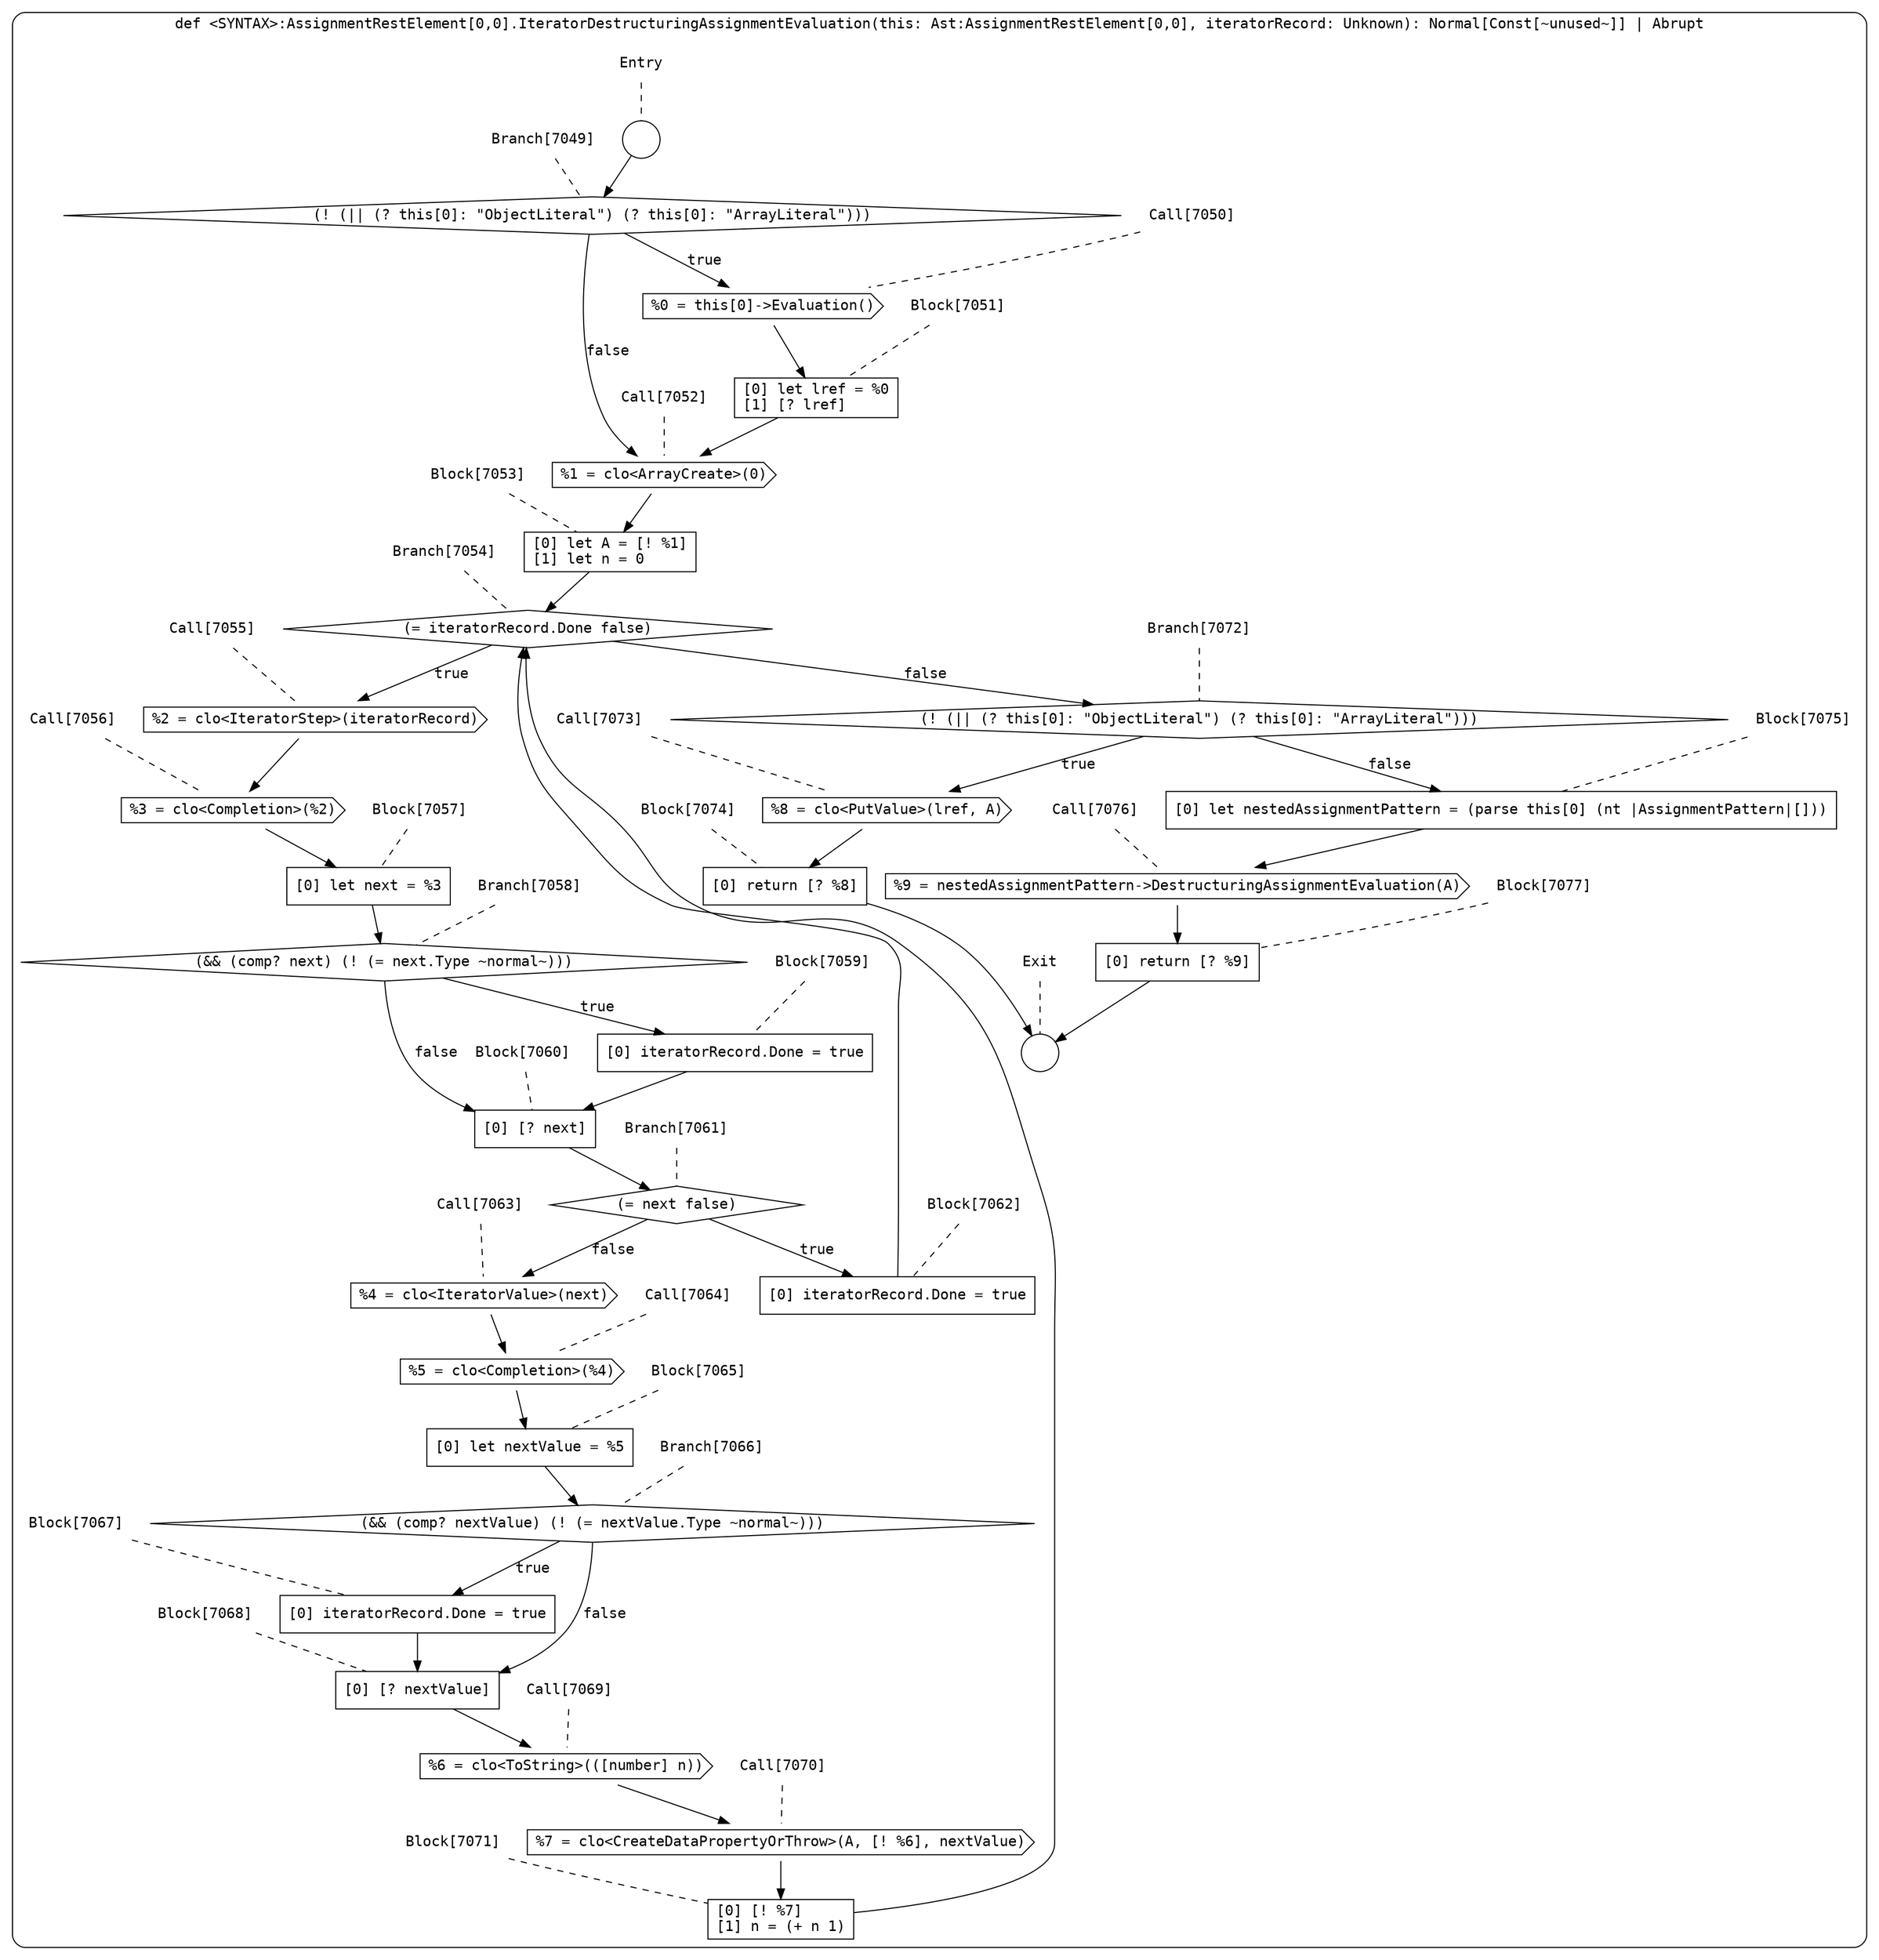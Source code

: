 digraph {
  graph [fontname = "Consolas"]
  node [fontname = "Consolas"]
  edge [fontname = "Consolas"]
  subgraph cluster1372 {
    label = "def <SYNTAX>:AssignmentRestElement[0,0].IteratorDestructuringAssignmentEvaluation(this: Ast:AssignmentRestElement[0,0], iteratorRecord: Unknown): Normal[Const[~unused~]] | Abrupt"
    style = rounded
    cluster1372_entry_name [shape=none, label=<<font color="black">Entry</font>>]
    cluster1372_entry_name -> cluster1372_entry [arrowhead=none, color="black", style=dashed]
    cluster1372_entry [shape=circle label=" " color="black" fillcolor="white" style=filled]
    cluster1372_entry -> node7049 [color="black"]
    cluster1372_exit_name [shape=none, label=<<font color="black">Exit</font>>]
    cluster1372_exit_name -> cluster1372_exit [arrowhead=none, color="black", style=dashed]
    cluster1372_exit [shape=circle label=" " color="black" fillcolor="white" style=filled]
    node7049_name [shape=none, label=<<font color="black">Branch[7049]</font>>]
    node7049_name -> node7049 [arrowhead=none, color="black", style=dashed]
    node7049 [shape=diamond, label=<<font color="black">(! (|| (? this[0]: &quot;ObjectLiteral&quot;) (? this[0]: &quot;ArrayLiteral&quot;)))</font>> color="black" fillcolor="white", style=filled]
    node7049 -> node7050 [label=<<font color="black">true</font>> color="black"]
    node7049 -> node7052 [label=<<font color="black">false</font>> color="black"]
    node7050_name [shape=none, label=<<font color="black">Call[7050]</font>>]
    node7050_name -> node7050 [arrowhead=none, color="black", style=dashed]
    node7050 [shape=cds, label=<<font color="black">%0 = this[0]-&gt;Evaluation()</font>> color="black" fillcolor="white", style=filled]
    node7050 -> node7051 [color="black"]
    node7052_name [shape=none, label=<<font color="black">Call[7052]</font>>]
    node7052_name -> node7052 [arrowhead=none, color="black", style=dashed]
    node7052 [shape=cds, label=<<font color="black">%1 = clo&lt;ArrayCreate&gt;(0)</font>> color="black" fillcolor="white", style=filled]
    node7052 -> node7053 [color="black"]
    node7051_name [shape=none, label=<<font color="black">Block[7051]</font>>]
    node7051_name -> node7051 [arrowhead=none, color="black", style=dashed]
    node7051 [shape=box, label=<<font color="black">[0] let lref = %0<BR ALIGN="LEFT"/>[1] [? lref]<BR ALIGN="LEFT"/></font>> color="black" fillcolor="white", style=filled]
    node7051 -> node7052 [color="black"]
    node7053_name [shape=none, label=<<font color="black">Block[7053]</font>>]
    node7053_name -> node7053 [arrowhead=none, color="black", style=dashed]
    node7053 [shape=box, label=<<font color="black">[0] let A = [! %1]<BR ALIGN="LEFT"/>[1] let n = 0<BR ALIGN="LEFT"/></font>> color="black" fillcolor="white", style=filled]
    node7053 -> node7054 [color="black"]
    node7054_name [shape=none, label=<<font color="black">Branch[7054]</font>>]
    node7054_name -> node7054 [arrowhead=none, color="black", style=dashed]
    node7054 [shape=diamond, label=<<font color="black">(= iteratorRecord.Done false)</font>> color="black" fillcolor="white", style=filled]
    node7054 -> node7055 [label=<<font color="black">true</font>> color="black"]
    node7054 -> node7072 [label=<<font color="black">false</font>> color="black"]
    node7055_name [shape=none, label=<<font color="black">Call[7055]</font>>]
    node7055_name -> node7055 [arrowhead=none, color="black", style=dashed]
    node7055 [shape=cds, label=<<font color="black">%2 = clo&lt;IteratorStep&gt;(iteratorRecord)</font>> color="black" fillcolor="white", style=filled]
    node7055 -> node7056 [color="black"]
    node7072_name [shape=none, label=<<font color="black">Branch[7072]</font>>]
    node7072_name -> node7072 [arrowhead=none, color="black", style=dashed]
    node7072 [shape=diamond, label=<<font color="black">(! (|| (? this[0]: &quot;ObjectLiteral&quot;) (? this[0]: &quot;ArrayLiteral&quot;)))</font>> color="black" fillcolor="white", style=filled]
    node7072 -> node7073 [label=<<font color="black">true</font>> color="black"]
    node7072 -> node7075 [label=<<font color="black">false</font>> color="black"]
    node7056_name [shape=none, label=<<font color="black">Call[7056]</font>>]
    node7056_name -> node7056 [arrowhead=none, color="black", style=dashed]
    node7056 [shape=cds, label=<<font color="black">%3 = clo&lt;Completion&gt;(%2)</font>> color="black" fillcolor="white", style=filled]
    node7056 -> node7057 [color="black"]
    node7073_name [shape=none, label=<<font color="black">Call[7073]</font>>]
    node7073_name -> node7073 [arrowhead=none, color="black", style=dashed]
    node7073 [shape=cds, label=<<font color="black">%8 = clo&lt;PutValue&gt;(lref, A)</font>> color="black" fillcolor="white", style=filled]
    node7073 -> node7074 [color="black"]
    node7075_name [shape=none, label=<<font color="black">Block[7075]</font>>]
    node7075_name -> node7075 [arrowhead=none, color="black", style=dashed]
    node7075 [shape=box, label=<<font color="black">[0] let nestedAssignmentPattern = (parse this[0] (nt |AssignmentPattern|[]))<BR ALIGN="LEFT"/></font>> color="black" fillcolor="white", style=filled]
    node7075 -> node7076 [color="black"]
    node7057_name [shape=none, label=<<font color="black">Block[7057]</font>>]
    node7057_name -> node7057 [arrowhead=none, color="black", style=dashed]
    node7057 [shape=box, label=<<font color="black">[0] let next = %3<BR ALIGN="LEFT"/></font>> color="black" fillcolor="white", style=filled]
    node7057 -> node7058 [color="black"]
    node7074_name [shape=none, label=<<font color="black">Block[7074]</font>>]
    node7074_name -> node7074 [arrowhead=none, color="black", style=dashed]
    node7074 [shape=box, label=<<font color="black">[0] return [? %8]<BR ALIGN="LEFT"/></font>> color="black" fillcolor="white", style=filled]
    node7074 -> cluster1372_exit [color="black"]
    node7076_name [shape=none, label=<<font color="black">Call[7076]</font>>]
    node7076_name -> node7076 [arrowhead=none, color="black", style=dashed]
    node7076 [shape=cds, label=<<font color="black">%9 = nestedAssignmentPattern-&gt;DestructuringAssignmentEvaluation(A)</font>> color="black" fillcolor="white", style=filled]
    node7076 -> node7077 [color="black"]
    node7058_name [shape=none, label=<<font color="black">Branch[7058]</font>>]
    node7058_name -> node7058 [arrowhead=none, color="black", style=dashed]
    node7058 [shape=diamond, label=<<font color="black">(&amp;&amp; (comp? next) (! (= next.Type ~normal~)))</font>> color="black" fillcolor="white", style=filled]
    node7058 -> node7059 [label=<<font color="black">true</font>> color="black"]
    node7058 -> node7060 [label=<<font color="black">false</font>> color="black"]
    node7077_name [shape=none, label=<<font color="black">Block[7077]</font>>]
    node7077_name -> node7077 [arrowhead=none, color="black", style=dashed]
    node7077 [shape=box, label=<<font color="black">[0] return [? %9]<BR ALIGN="LEFT"/></font>> color="black" fillcolor="white", style=filled]
    node7077 -> cluster1372_exit [color="black"]
    node7059_name [shape=none, label=<<font color="black">Block[7059]</font>>]
    node7059_name -> node7059 [arrowhead=none, color="black", style=dashed]
    node7059 [shape=box, label=<<font color="black">[0] iteratorRecord.Done = true<BR ALIGN="LEFT"/></font>> color="black" fillcolor="white", style=filled]
    node7059 -> node7060 [color="black"]
    node7060_name [shape=none, label=<<font color="black">Block[7060]</font>>]
    node7060_name -> node7060 [arrowhead=none, color="black", style=dashed]
    node7060 [shape=box, label=<<font color="black">[0] [? next]<BR ALIGN="LEFT"/></font>> color="black" fillcolor="white", style=filled]
    node7060 -> node7061 [color="black"]
    node7061_name [shape=none, label=<<font color="black">Branch[7061]</font>>]
    node7061_name -> node7061 [arrowhead=none, color="black", style=dashed]
    node7061 [shape=diamond, label=<<font color="black">(= next false)</font>> color="black" fillcolor="white", style=filled]
    node7061 -> node7062 [label=<<font color="black">true</font>> color="black"]
    node7061 -> node7063 [label=<<font color="black">false</font>> color="black"]
    node7062_name [shape=none, label=<<font color="black">Block[7062]</font>>]
    node7062_name -> node7062 [arrowhead=none, color="black", style=dashed]
    node7062 [shape=box, label=<<font color="black">[0] iteratorRecord.Done = true<BR ALIGN="LEFT"/></font>> color="black" fillcolor="white", style=filled]
    node7062 -> node7054 [color="black"]
    node7063_name [shape=none, label=<<font color="black">Call[7063]</font>>]
    node7063_name -> node7063 [arrowhead=none, color="black", style=dashed]
    node7063 [shape=cds, label=<<font color="black">%4 = clo&lt;IteratorValue&gt;(next)</font>> color="black" fillcolor="white", style=filled]
    node7063 -> node7064 [color="black"]
    node7064_name [shape=none, label=<<font color="black">Call[7064]</font>>]
    node7064_name -> node7064 [arrowhead=none, color="black", style=dashed]
    node7064 [shape=cds, label=<<font color="black">%5 = clo&lt;Completion&gt;(%4)</font>> color="black" fillcolor="white", style=filled]
    node7064 -> node7065 [color="black"]
    node7065_name [shape=none, label=<<font color="black">Block[7065]</font>>]
    node7065_name -> node7065 [arrowhead=none, color="black", style=dashed]
    node7065 [shape=box, label=<<font color="black">[0] let nextValue = %5<BR ALIGN="LEFT"/></font>> color="black" fillcolor="white", style=filled]
    node7065 -> node7066 [color="black"]
    node7066_name [shape=none, label=<<font color="black">Branch[7066]</font>>]
    node7066_name -> node7066 [arrowhead=none, color="black", style=dashed]
    node7066 [shape=diamond, label=<<font color="black">(&amp;&amp; (comp? nextValue) (! (= nextValue.Type ~normal~)))</font>> color="black" fillcolor="white", style=filled]
    node7066 -> node7067 [label=<<font color="black">true</font>> color="black"]
    node7066 -> node7068 [label=<<font color="black">false</font>> color="black"]
    node7067_name [shape=none, label=<<font color="black">Block[7067]</font>>]
    node7067_name -> node7067 [arrowhead=none, color="black", style=dashed]
    node7067 [shape=box, label=<<font color="black">[0] iteratorRecord.Done = true<BR ALIGN="LEFT"/></font>> color="black" fillcolor="white", style=filled]
    node7067 -> node7068 [color="black"]
    node7068_name [shape=none, label=<<font color="black">Block[7068]</font>>]
    node7068_name -> node7068 [arrowhead=none, color="black", style=dashed]
    node7068 [shape=box, label=<<font color="black">[0] [? nextValue]<BR ALIGN="LEFT"/></font>> color="black" fillcolor="white", style=filled]
    node7068 -> node7069 [color="black"]
    node7069_name [shape=none, label=<<font color="black">Call[7069]</font>>]
    node7069_name -> node7069 [arrowhead=none, color="black", style=dashed]
    node7069 [shape=cds, label=<<font color="black">%6 = clo&lt;ToString&gt;(([number] n))</font>> color="black" fillcolor="white", style=filled]
    node7069 -> node7070 [color="black"]
    node7070_name [shape=none, label=<<font color="black">Call[7070]</font>>]
    node7070_name -> node7070 [arrowhead=none, color="black", style=dashed]
    node7070 [shape=cds, label=<<font color="black">%7 = clo&lt;CreateDataPropertyOrThrow&gt;(A, [! %6], nextValue)</font>> color="black" fillcolor="white", style=filled]
    node7070 -> node7071 [color="black"]
    node7071_name [shape=none, label=<<font color="black">Block[7071]</font>>]
    node7071_name -> node7071 [arrowhead=none, color="black", style=dashed]
    node7071 [shape=box, label=<<font color="black">[0] [! %7]<BR ALIGN="LEFT"/>[1] n = (+ n 1)<BR ALIGN="LEFT"/></font>> color="black" fillcolor="white", style=filled]
    node7071 -> node7054 [color="black"]
  }
}